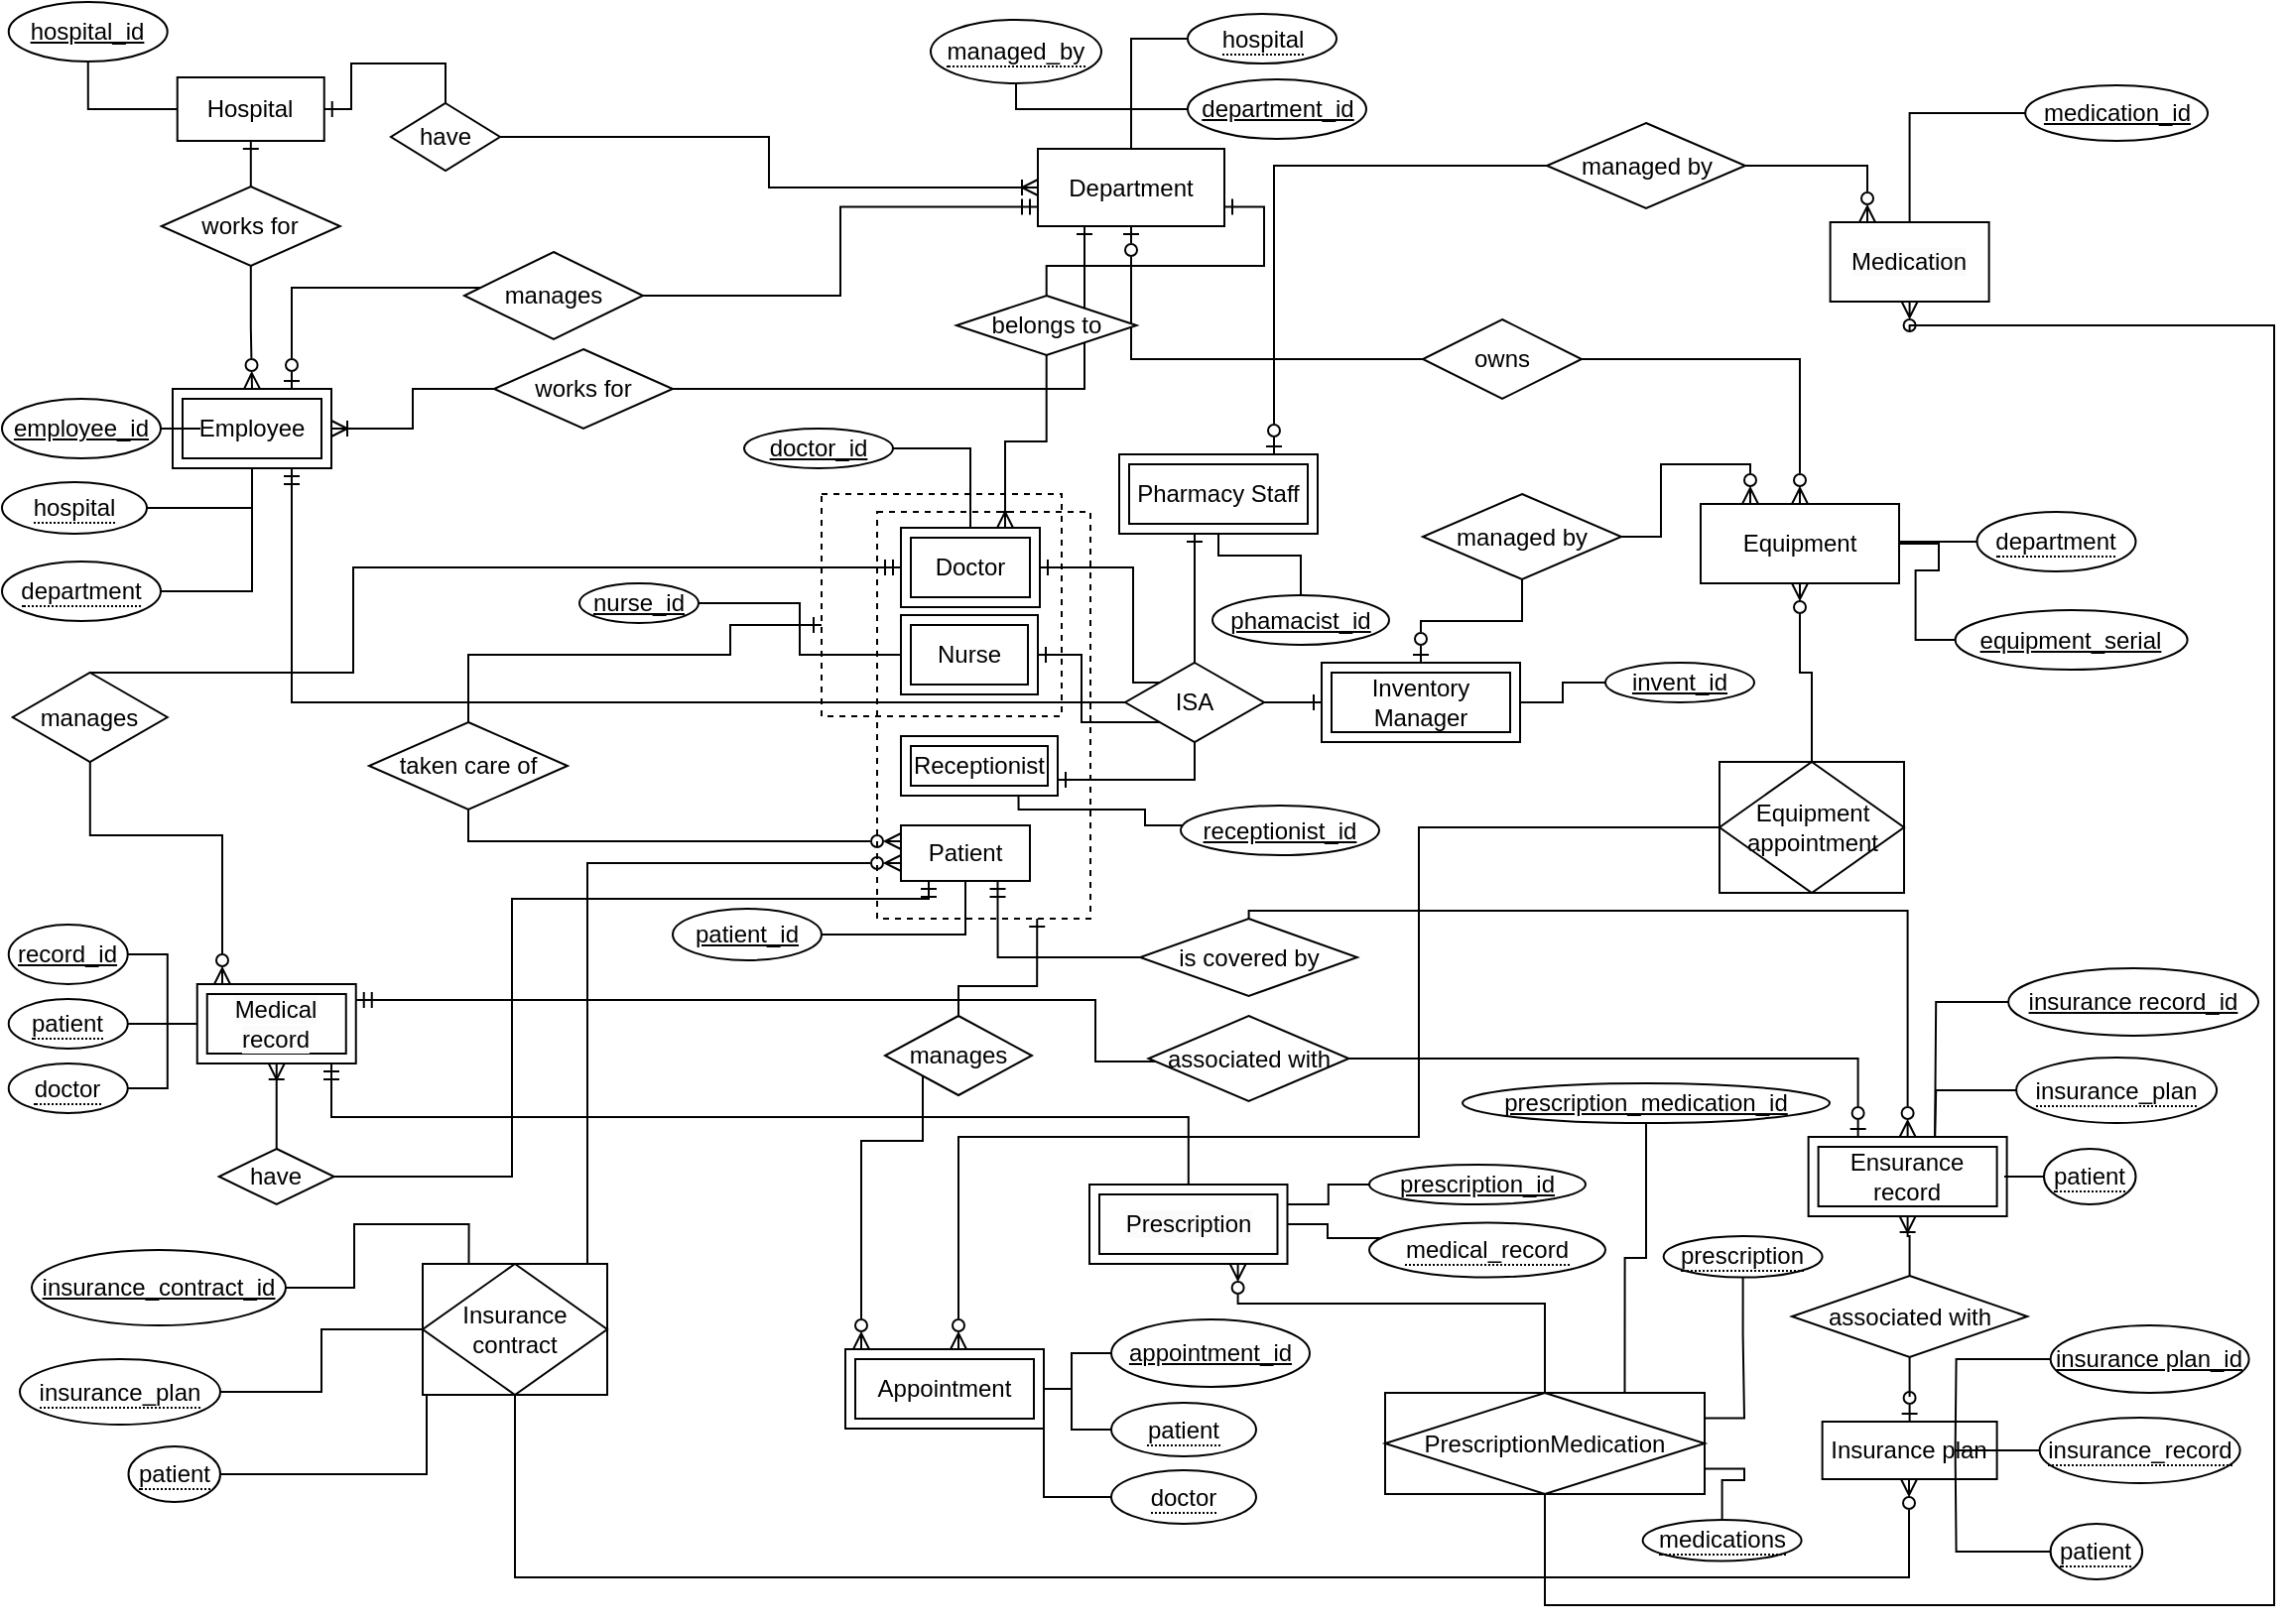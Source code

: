 <mxfile version="23.1.5" type="device">
  <diagram id="R2lEEEUBdFMjLlhIrx00" name="Page-1">
    <mxGraphModel dx="899" dy="553" grid="0" gridSize="10" guides="1" tooltips="1" connect="1" arrows="1" fold="1" page="1" pageScale="1" pageWidth="1169" pageHeight="827" background="none" math="0" shadow="0" extFonts="Permanent Marker^https://fonts.googleapis.com/css?family=Permanent+Marker">
      <root>
        <mxCell id="0" />
        <mxCell id="1" parent="0" />
        <mxCell id="lSpSyVp7IOG4KXyVo8nn-171" value="" style="rounded=0;whiteSpace=wrap;html=1;dashed=1;fillColor=none;" vertex="1" parent="1">
          <mxGeometry x="420" y="257" width="121" height="112" as="geometry" />
        </mxCell>
        <mxCell id="lSpSyVp7IOG4KXyVo8nn-173" value="" style="rounded=0;whiteSpace=wrap;html=1;dashed=1;fillColor=none;" vertex="1" parent="1">
          <mxGeometry x="448" y="266" width="107.5" height="205" as="geometry" />
        </mxCell>
        <mxCell id="lSpSyVp7IOG4KXyVo8nn-24" style="edgeStyle=orthogonalEdgeStyle;rounded=0;orthogonalLoop=1;jettySize=auto;html=1;endArrow=ERmandOne;endFill=0;entryX=0.75;entryY=1;entryDx=0;entryDy=0;" edge="1" parent="1" source="lSpSyVp7IOG4KXyVo8nn-23" target="lSpSyVp7IOG4KXyVo8nn-2">
          <mxGeometry relative="1" as="geometry">
            <mxPoint x="411" y="369" as="targetPoint" />
            <Array as="points">
              <mxPoint x="153" y="362" />
            </Array>
          </mxGeometry>
        </mxCell>
        <mxCell id="UGjcla9XULGG_h0mVKSb-2" value="Patient" style="whiteSpace=wrap;html=1;align=center;" parent="1" vertex="1">
          <mxGeometry x="460" y="424" width="65" height="28" as="geometry" />
        </mxCell>
        <mxCell id="UGjcla9XULGG_h0mVKSb-7" value="Equipment" style="whiteSpace=wrap;html=1;align=center;strokeColor=default;verticalAlign=middle;fontFamily=Helvetica;fontSize=12;fontColor=default;fillColor=default;" parent="1" vertex="1">
          <mxGeometry x="863" y="262" width="100" height="40" as="geometry" />
        </mxCell>
        <mxCell id="lSpSyVp7IOG4KXyVo8nn-3" style="edgeStyle=orthogonalEdgeStyle;rounded=0;orthogonalLoop=1;jettySize=auto;html=1;endArrow=ERzeroToMany;endFill=0;" edge="1" parent="1" source="lSpSyVp7IOG4KXyVo8nn-9" target="lSpSyVp7IOG4KXyVo8nn-2">
          <mxGeometry relative="1" as="geometry" />
        </mxCell>
        <mxCell id="lSpSyVp7IOG4KXyVo8nn-6" style="edgeStyle=orthogonalEdgeStyle;rounded=0;orthogonalLoop=1;jettySize=auto;html=1;endArrow=none;endFill=0;" edge="1" parent="1" source="LoDGqe1Ny6t0Wlb63loa-1" target="lSpSyVp7IOG4KXyVo8nn-5">
          <mxGeometry relative="1" as="geometry" />
        </mxCell>
        <mxCell id="LoDGqe1Ny6t0Wlb63loa-1" value="Hospital" style="whiteSpace=wrap;html=1;align=center;" parent="1" vertex="1">
          <mxGeometry x="95.37" y="47" width="74" height="32" as="geometry" />
        </mxCell>
        <mxCell id="lSpSyVp7IOG4KXyVo8nn-2" value="Employee" style="shape=ext;margin=3;double=1;whiteSpace=wrap;html=1;align=center;" vertex="1" parent="1">
          <mxGeometry x="93" y="204" width="80" height="40" as="geometry" />
        </mxCell>
        <mxCell id="lSpSyVp7IOG4KXyVo8nn-5" value="hospital_id" style="ellipse;whiteSpace=wrap;html=1;align=center;fontStyle=4;" vertex="1" parent="1">
          <mxGeometry x="10.37" y="9" width="80" height="30" as="geometry" />
        </mxCell>
        <mxCell id="lSpSyVp7IOG4KXyVo8nn-11" style="edgeStyle=orthogonalEdgeStyle;rounded=0;orthogonalLoop=1;jettySize=auto;html=1;endArrow=ERone;endFill=0;" edge="1" parent="1" source="lSpSyVp7IOG4KXyVo8nn-9" target="LoDGqe1Ny6t0Wlb63loa-1">
          <mxGeometry relative="1" as="geometry" />
        </mxCell>
        <mxCell id="lSpSyVp7IOG4KXyVo8nn-9" value="works for" style="shape=rhombus;perimeter=rhombusPerimeter;whiteSpace=wrap;html=1;align=center;" vertex="1" parent="1">
          <mxGeometry x="87.37" y="102" width="90" height="40" as="geometry" />
        </mxCell>
        <mxCell id="lSpSyVp7IOG4KXyVo8nn-15" value="&lt;span style=&quot;color: rgb(0, 0, 0); font-family: Helvetica; font-size: 12px; font-style: normal; font-variant-ligatures: normal; font-variant-caps: normal; font-weight: 400; letter-spacing: normal; orphans: 2; text-align: center; text-indent: 0px; text-transform: none; widows: 2; word-spacing: 0px; -webkit-text-stroke-width: 0px; background-color: rgb(251, 251, 251); text-decoration-thickness: initial; text-decoration-style: initial; text-decoration-color: initial; float: none; display: inline !important;&quot;&gt;Medical record&lt;/span&gt;" style="shape=ext;margin=3;double=1;whiteSpace=wrap;html=1;align=center;" vertex="1" parent="1">
          <mxGeometry x="105.37" y="504" width="80" height="40" as="geometry" />
        </mxCell>
        <mxCell id="lSpSyVp7IOG4KXyVo8nn-19" style="edgeStyle=orthogonalEdgeStyle;rounded=0;orthogonalLoop=1;jettySize=auto;html=1;endArrow=none;endFill=0;" edge="1" parent="1" source="lSpSyVp7IOG4KXyVo8nn-17" target="lSpSyVp7IOG4KXyVo8nn-2">
          <mxGeometry relative="1" as="geometry" />
        </mxCell>
        <mxCell id="lSpSyVp7IOG4KXyVo8nn-17" value="employee_id" style="ellipse;whiteSpace=wrap;html=1;align=center;fontStyle=4;" vertex="1" parent="1">
          <mxGeometry x="7" y="209" width="80" height="30" as="geometry" />
        </mxCell>
        <mxCell id="lSpSyVp7IOG4KXyVo8nn-21" style="edgeStyle=orthogonalEdgeStyle;rounded=0;orthogonalLoop=1;jettySize=auto;html=1;endArrow=none;endFill=0;" edge="1" parent="1" source="lSpSyVp7IOG4KXyVo8nn-20" target="lSpSyVp7IOG4KXyVo8nn-2">
          <mxGeometry relative="1" as="geometry">
            <mxPoint x="107" y="221" as="targetPoint" />
          </mxGeometry>
        </mxCell>
        <mxCell id="lSpSyVp7IOG4KXyVo8nn-20" value="&lt;span style=&quot;border-bottom: 1px dotted&quot;&gt;hospital&lt;/span&gt;" style="ellipse;whiteSpace=wrap;html=1;align=center;" vertex="1" parent="1">
          <mxGeometry x="7" y="251" width="73" height="26" as="geometry" />
        </mxCell>
        <mxCell id="lSpSyVp7IOG4KXyVo8nn-26" style="edgeStyle=orthogonalEdgeStyle;rounded=0;orthogonalLoop=1;jettySize=auto;html=1;endArrow=ERone;endFill=0;exitX=0;exitY=0;exitDx=0;exitDy=0;" edge="1" parent="1" source="lSpSyVp7IOG4KXyVo8nn-23" target="lSpSyVp7IOG4KXyVo8nn-25">
          <mxGeometry relative="1" as="geometry">
            <Array as="points">
              <mxPoint x="577" y="352" />
              <mxPoint x="577" y="294" />
            </Array>
          </mxGeometry>
        </mxCell>
        <mxCell id="lSpSyVp7IOG4KXyVo8nn-23" value="ISA" style="shape=rhombus;perimeter=rhombusPerimeter;whiteSpace=wrap;html=1;align=center;" vertex="1" parent="1">
          <mxGeometry x="573" y="342" width="70" height="40" as="geometry" />
        </mxCell>
        <mxCell id="lSpSyVp7IOG4KXyVo8nn-161" style="edgeStyle=orthogonalEdgeStyle;rounded=0;orthogonalLoop=1;jettySize=auto;html=1;entryDx=0;entryDy=0;strokeColor=default;align=center;verticalAlign=middle;fontFamily=Helvetica;fontSize=11;fontColor=default;labelBackgroundColor=default;endArrow=ERzeroToMany;endFill=0;" edge="1" parent="1" source="lSpSyVp7IOG4KXyVo8nn-162" target="lSpSyVp7IOG4KXyVo8nn-15">
          <mxGeometry relative="1" as="geometry">
            <Array as="points">
              <mxPoint x="51" y="429" />
              <mxPoint x="118" y="429" />
            </Array>
          </mxGeometry>
        </mxCell>
        <mxCell id="lSpSyVp7IOG4KXyVo8nn-25" value="Doctor" style="shape=ext;margin=3;double=1;whiteSpace=wrap;html=1;align=center;" vertex="1" parent="1">
          <mxGeometry x="460" y="274" width="70" height="40" as="geometry" />
        </mxCell>
        <mxCell id="lSpSyVp7IOG4KXyVo8nn-27" style="edgeStyle=orthogonalEdgeStyle;rounded=0;orthogonalLoop=1;jettySize=auto;html=1;endArrow=ERone;endFill=0;" edge="1" parent="1" target="lSpSyVp7IOG4KXyVo8nn-28" source="lSpSyVp7IOG4KXyVo8nn-23">
          <mxGeometry relative="1" as="geometry">
            <mxPoint x="612" y="347" as="sourcePoint" />
            <Array as="points">
              <mxPoint x="608" y="401" />
            </Array>
          </mxGeometry>
        </mxCell>
        <mxCell id="lSpSyVp7IOG4KXyVo8nn-28" value="Receptionist" style="shape=ext;margin=3;double=1;whiteSpace=wrap;html=1;align=center;" vertex="1" parent="1">
          <mxGeometry x="460" y="379" width="79" height="30" as="geometry" />
        </mxCell>
        <mxCell id="lSpSyVp7IOG4KXyVo8nn-29" style="edgeStyle=orthogonalEdgeStyle;rounded=0;orthogonalLoop=1;jettySize=auto;html=1;endArrow=ERone;endFill=0;exitX=0;exitY=1;exitDx=0;exitDy=0;" edge="1" parent="1" target="lSpSyVp7IOG4KXyVo8nn-30" source="lSpSyVp7IOG4KXyVo8nn-23">
          <mxGeometry relative="1" as="geometry">
            <mxPoint x="622" y="357" as="sourcePoint" />
          </mxGeometry>
        </mxCell>
        <mxCell id="lSpSyVp7IOG4KXyVo8nn-30" value="Nurse" style="shape=ext;margin=3;double=1;whiteSpace=wrap;html=1;align=center;" vertex="1" parent="1">
          <mxGeometry x="460" y="318" width="69" height="40" as="geometry" />
        </mxCell>
        <mxCell id="lSpSyVp7IOG4KXyVo8nn-31" style="edgeStyle=orthogonalEdgeStyle;rounded=0;orthogonalLoop=1;jettySize=auto;html=1;endArrow=ERone;endFill=0;exitX=0.5;exitY=0;exitDx=0;exitDy=0;" edge="1" parent="1" target="lSpSyVp7IOG4KXyVo8nn-32" source="lSpSyVp7IOG4KXyVo8nn-23">
          <mxGeometry relative="1" as="geometry">
            <mxPoint x="632" y="367" as="sourcePoint" />
            <Array as="points">
              <mxPoint x="608" y="307" />
              <mxPoint x="608" y="307" />
            </Array>
          </mxGeometry>
        </mxCell>
        <mxCell id="lSpSyVp7IOG4KXyVo8nn-32" value="Pharmacy Staff" style="shape=ext;margin=3;double=1;whiteSpace=wrap;html=1;align=center;" vertex="1" parent="1">
          <mxGeometry x="570" y="237" width="100" height="40" as="geometry" />
        </mxCell>
        <mxCell id="lSpSyVp7IOG4KXyVo8nn-33" style="edgeStyle=orthogonalEdgeStyle;rounded=0;orthogonalLoop=1;jettySize=auto;html=1;endArrow=ERone;endFill=0;" edge="1" parent="1" target="lSpSyVp7IOG4KXyVo8nn-34" source="lSpSyVp7IOG4KXyVo8nn-23">
          <mxGeometry relative="1" as="geometry">
            <mxPoint x="752" y="267" as="sourcePoint" />
            <mxPoint x="687" y="362" as="targetPoint" />
          </mxGeometry>
        </mxCell>
        <mxCell id="lSpSyVp7IOG4KXyVo8nn-34" value="Inventory Manager" style="shape=ext;margin=3;double=1;whiteSpace=wrap;html=1;align=center;" vertex="1" parent="1">
          <mxGeometry x="672" y="342" width="100" height="40" as="geometry" />
        </mxCell>
        <mxCell id="lSpSyVp7IOG4KXyVo8nn-38" style="edgeStyle=orthogonalEdgeStyle;rounded=0;orthogonalLoop=1;jettySize=auto;html=1;endArrow=ERzeroToMany;endFill=0;" edge="1" parent="1" source="lSpSyVp7IOG4KXyVo8nn-35" target="lSpSyVp7IOG4KXyVo8nn-40">
          <mxGeometry relative="1" as="geometry">
            <mxPoint x="702" y="739" as="targetPoint" />
            <Array as="points">
              <mxPoint x="471" y="583" />
              <mxPoint x="440" y="583" />
            </Array>
          </mxGeometry>
        </mxCell>
        <mxCell id="lSpSyVp7IOG4KXyVo8nn-90" style="edgeStyle=orthogonalEdgeStyle;rounded=0;orthogonalLoop=1;jettySize=auto;html=1;endArrow=ERone;endFill=0;entryX=0.75;entryY=1;entryDx=0;entryDy=0;" edge="1" parent="1" source="lSpSyVp7IOG4KXyVo8nn-35" target="lSpSyVp7IOG4KXyVo8nn-173">
          <mxGeometry relative="1" as="geometry">
            <mxPoint x="489" y="475" as="targetPoint" />
            <Array as="points">
              <mxPoint x="489" y="505" />
              <mxPoint x="529" y="505" />
            </Array>
          </mxGeometry>
        </mxCell>
        <mxCell id="lSpSyVp7IOG4KXyVo8nn-35" value="manages" style="shape=rhombus;perimeter=rhombusPerimeter;whiteSpace=wrap;html=1;align=center;" vertex="1" parent="1">
          <mxGeometry x="452" y="520" width="74" height="40" as="geometry" />
        </mxCell>
        <mxCell id="lSpSyVp7IOG4KXyVo8nn-40" value="Appointment" style="shape=ext;margin=3;double=1;whiteSpace=wrap;html=1;align=center;" vertex="1" parent="1">
          <mxGeometry x="432" y="688" width="100" height="40" as="geometry" />
        </mxCell>
        <mxCell id="lSpSyVp7IOG4KXyVo8nn-42" style="edgeStyle=orthogonalEdgeStyle;rounded=0;orthogonalLoop=1;jettySize=auto;html=1;endArrow=none;endFill=0;" edge="1" parent="1" source="lSpSyVp7IOG4KXyVo8nn-41" target="UGjcla9XULGG_h0mVKSb-2">
          <mxGeometry relative="1" as="geometry" />
        </mxCell>
        <mxCell id="lSpSyVp7IOG4KXyVo8nn-41" value="patient_id" style="ellipse;whiteSpace=wrap;html=1;align=center;fontStyle=4;" vertex="1" parent="1">
          <mxGeometry x="345" y="466" width="75" height="26" as="geometry" />
        </mxCell>
        <mxCell id="lSpSyVp7IOG4KXyVo8nn-44" style="edgeStyle=orthogonalEdgeStyle;rounded=0;orthogonalLoop=1;jettySize=auto;html=1;endArrow=none;endFill=0;" edge="1" parent="1" source="lSpSyVp7IOG4KXyVo8nn-43" target="lSpSyVp7IOG4KXyVo8nn-40">
          <mxGeometry relative="1" as="geometry" />
        </mxCell>
        <mxCell id="lSpSyVp7IOG4KXyVo8nn-43" value="appointment_id" style="ellipse;whiteSpace=wrap;html=1;align=center;fontStyle=4;" vertex="1" parent="1">
          <mxGeometry x="566" y="673" width="100" height="34" as="geometry" />
        </mxCell>
        <mxCell id="lSpSyVp7IOG4KXyVo8nn-46" style="edgeStyle=orthogonalEdgeStyle;rounded=0;orthogonalLoop=1;jettySize=auto;html=1;endArrow=none;endFill=0;" edge="1" parent="1" source="lSpSyVp7IOG4KXyVo8nn-45" target="lSpSyVp7IOG4KXyVo8nn-40">
          <mxGeometry relative="1" as="geometry" />
        </mxCell>
        <mxCell id="lSpSyVp7IOG4KXyVo8nn-45" value="&lt;span style=&quot;border-bottom: 1px dotted&quot;&gt;patient&lt;/span&gt;" style="ellipse;whiteSpace=wrap;html=1;align=center;" vertex="1" parent="1">
          <mxGeometry x="566" y="715" width="73" height="27" as="geometry" />
        </mxCell>
        <mxCell id="lSpSyVp7IOG4KXyVo8nn-48" style="edgeStyle=orthogonalEdgeStyle;rounded=0;orthogonalLoop=1;jettySize=auto;html=1;endArrow=ERone;endFill=0;exitX=0.5;exitY=0;exitDx=0;exitDy=0;" edge="1" parent="1" source="lSpSyVp7IOG4KXyVo8nn-47" target="LoDGqe1Ny6t0Wlb63loa-1">
          <mxGeometry relative="1" as="geometry" />
        </mxCell>
        <mxCell id="lSpSyVp7IOG4KXyVo8nn-49" style="edgeStyle=orthogonalEdgeStyle;rounded=0;orthogonalLoop=1;jettySize=auto;html=1;endArrow=ERoneToMany;endFill=0;" edge="1" parent="1" source="lSpSyVp7IOG4KXyVo8nn-47" target="lSpSyVp7IOG4KXyVo8nn-50">
          <mxGeometry relative="1" as="geometry">
            <mxPoint x="491" y="127.0" as="targetPoint" />
          </mxGeometry>
        </mxCell>
        <mxCell id="lSpSyVp7IOG4KXyVo8nn-47" value="have" style="shape=rhombus;perimeter=rhombusPerimeter;whiteSpace=wrap;html=1;align=center;" vertex="1" parent="1">
          <mxGeometry x="203" y="60" width="55" height="34" as="geometry" />
        </mxCell>
        <mxCell id="lSpSyVp7IOG4KXyVo8nn-50" value="Department" style="whiteSpace=wrap;html=1;align=center;" vertex="1" parent="1">
          <mxGeometry x="529" y="83" width="94" height="39" as="geometry" />
        </mxCell>
        <mxCell id="lSpSyVp7IOG4KXyVo8nn-55" style="edgeStyle=orthogonalEdgeStyle;rounded=0;orthogonalLoop=1;jettySize=auto;html=1;endArrow=none;endFill=0;entryX=0;entryY=0.5;entryDx=0;entryDy=0;" edge="1" parent="1" target="lSpSyVp7IOG4KXyVo8nn-56" source="lSpSyVp7IOG4KXyVo8nn-50">
          <mxGeometry relative="1" as="geometry">
            <mxPoint x="759" y="223" as="sourcePoint" />
          </mxGeometry>
        </mxCell>
        <mxCell id="lSpSyVp7IOG4KXyVo8nn-56" value="department_id" style="ellipse;whiteSpace=wrap;html=1;align=center;fontStyle=4;" vertex="1" parent="1">
          <mxGeometry x="604.5" y="48" width="90" height="30" as="geometry" />
        </mxCell>
        <mxCell id="lSpSyVp7IOG4KXyVo8nn-59" style="edgeStyle=orthogonalEdgeStyle;rounded=0;orthogonalLoop=1;jettySize=auto;html=1;endArrow=none;endFill=0;exitX=0;exitY=0.5;exitDx=0;exitDy=0;" edge="1" parent="1" source="lSpSyVp7IOG4KXyVo8nn-60" target="lSpSyVp7IOG4KXyVo8nn-50">
          <mxGeometry relative="1" as="geometry">
            <mxPoint x="869" y="268" as="targetPoint" />
          </mxGeometry>
        </mxCell>
        <mxCell id="lSpSyVp7IOG4KXyVo8nn-60" value="&lt;span style=&quot;border-bottom: 1px dotted&quot;&gt;hospital&lt;/span&gt;" style="ellipse;whiteSpace=wrap;html=1;align=center;" vertex="1" parent="1">
          <mxGeometry x="604.5" y="15" width="75" height="25" as="geometry" />
        </mxCell>
        <mxCell id="lSpSyVp7IOG4KXyVo8nn-63" style="edgeStyle=orthogonalEdgeStyle;rounded=0;orthogonalLoop=1;jettySize=auto;html=1;endArrow=ERoneToMany;endFill=0;entryX=1;entryY=0.5;entryDx=0;entryDy=0;" edge="1" parent="1" source="lSpSyVp7IOG4KXyVo8nn-73" target="lSpSyVp7IOG4KXyVo8nn-2">
          <mxGeometry relative="1" as="geometry">
            <mxPoint x="411" y="319" as="targetPoint" />
            <mxPoint x="401" y="219" as="sourcePoint" />
          </mxGeometry>
        </mxCell>
        <mxCell id="lSpSyVp7IOG4KXyVo8nn-64" style="edgeStyle=orthogonalEdgeStyle;rounded=0;orthogonalLoop=1;jettySize=auto;html=1;endArrow=ERone;endFill=0;entryX=0.25;entryY=1;entryDx=0;entryDy=0;" edge="1" parent="1" source="lSpSyVp7IOG4KXyVo8nn-73" target="lSpSyVp7IOG4KXyVo8nn-50">
          <mxGeometry relative="1" as="geometry">
            <mxPoint x="411" y="159" as="targetPoint" />
            <mxPoint x="521" y="226.505" as="sourcePoint" />
          </mxGeometry>
        </mxCell>
        <mxCell id="lSpSyVp7IOG4KXyVo8nn-67" style="edgeStyle=orthogonalEdgeStyle;rounded=0;orthogonalLoop=1;jettySize=auto;html=1;endArrow=none;endFill=0;" edge="1" parent="1" source="lSpSyVp7IOG4KXyVo8nn-66" target="lSpSyVp7IOG4KXyVo8nn-2">
          <mxGeometry relative="1" as="geometry" />
        </mxCell>
        <mxCell id="lSpSyVp7IOG4KXyVo8nn-66" value="&lt;span style=&quot;border-bottom: 1px dotted&quot;&gt;department&lt;/span&gt;" style="ellipse;whiteSpace=wrap;html=1;align=center;" vertex="1" parent="1">
          <mxGeometry x="7" y="291" width="80" height="30" as="geometry" />
        </mxCell>
        <mxCell id="lSpSyVp7IOG4KXyVo8nn-73" value="works for" style="shape=rhombus;perimeter=rhombusPerimeter;whiteSpace=wrap;html=1;align=center;" vertex="1" parent="1">
          <mxGeometry x="255" y="184" width="90" height="40" as="geometry" />
        </mxCell>
        <mxCell id="lSpSyVp7IOG4KXyVo8nn-75" style="edgeStyle=orthogonalEdgeStyle;rounded=0;orthogonalLoop=1;jettySize=auto;html=1;endArrow=ERmandOne;endFill=0;entryDx=0;entryDy=0;" edge="1" parent="1" source="lSpSyVp7IOG4KXyVo8nn-77" target="UGjcla9XULGG_h0mVKSb-2">
          <mxGeometry relative="1" as="geometry">
            <mxPoint x="250" y="580" as="targetPoint" />
            <Array as="points">
              <mxPoint x="264" y="601" />
              <mxPoint x="264" y="461" />
              <mxPoint x="474" y="461" />
            </Array>
          </mxGeometry>
        </mxCell>
        <mxCell id="lSpSyVp7IOG4KXyVo8nn-76" style="edgeStyle=orthogonalEdgeStyle;rounded=0;orthogonalLoop=1;jettySize=auto;html=1;endArrow=ERoneToMany;endFill=0;" edge="1" parent="1" source="lSpSyVp7IOG4KXyVo8nn-77" target="lSpSyVp7IOG4KXyVo8nn-15">
          <mxGeometry relative="1" as="geometry">
            <mxPoint x="230.37" y="634" as="targetPoint" />
          </mxGeometry>
        </mxCell>
        <mxCell id="lSpSyVp7IOG4KXyVo8nn-77" value="have" style="shape=rhombus;perimeter=rhombusPerimeter;whiteSpace=wrap;html=1;align=center;" vertex="1" parent="1">
          <mxGeometry x="116.37" y="587" width="58" height="28" as="geometry" />
        </mxCell>
        <mxCell id="lSpSyVp7IOG4KXyVo8nn-78" style="edgeStyle=orthogonalEdgeStyle;rounded=0;orthogonalLoop=1;jettySize=auto;html=1;endArrow=none;endFill=0;" edge="1" parent="1" source="lSpSyVp7IOG4KXyVo8nn-79" target="lSpSyVp7IOG4KXyVo8nn-15">
          <mxGeometry relative="1" as="geometry">
            <mxPoint x="350.37" y="599" as="targetPoint" />
          </mxGeometry>
        </mxCell>
        <mxCell id="lSpSyVp7IOG4KXyVo8nn-79" value="record_id" style="ellipse;whiteSpace=wrap;html=1;align=center;fontStyle=4;" vertex="1" parent="1">
          <mxGeometry x="10.37" y="474" width="60" height="30" as="geometry" />
        </mxCell>
        <mxCell id="lSpSyVp7IOG4KXyVo8nn-80" style="edgeStyle=orthogonalEdgeStyle;rounded=0;orthogonalLoop=1;jettySize=auto;html=1;endArrow=none;endFill=0;" edge="1" parent="1" source="lSpSyVp7IOG4KXyVo8nn-81" target="lSpSyVp7IOG4KXyVo8nn-15">
          <mxGeometry relative="1" as="geometry">
            <mxPoint x="350.37" y="599" as="targetPoint" />
          </mxGeometry>
        </mxCell>
        <mxCell id="lSpSyVp7IOG4KXyVo8nn-81" value="&lt;span style=&quot;border-bottom: 1px dotted&quot;&gt;patient&lt;/span&gt;" style="ellipse;whiteSpace=wrap;html=1;align=center;" vertex="1" parent="1">
          <mxGeometry x="10.37" y="511.5" width="60" height="25" as="geometry" />
        </mxCell>
        <mxCell id="lSpSyVp7IOG4KXyVo8nn-82" style="edgeStyle=orthogonalEdgeStyle;rounded=0;orthogonalLoop=1;jettySize=auto;html=1;endArrow=none;endFill=0;" edge="1" parent="1" source="lSpSyVp7IOG4KXyVo8nn-83" target="lSpSyVp7IOG4KXyVo8nn-15">
          <mxGeometry relative="1" as="geometry">
            <mxPoint x="105.37" y="576.5" as="targetPoint" />
          </mxGeometry>
        </mxCell>
        <mxCell id="lSpSyVp7IOG4KXyVo8nn-83" value="&lt;span style=&quot;border-bottom: 1px dotted&quot;&gt;doctor&lt;/span&gt;" style="ellipse;whiteSpace=wrap;html=1;align=center;" vertex="1" parent="1">
          <mxGeometry x="10.37" y="544" width="60" height="25" as="geometry" />
        </mxCell>
        <mxCell id="lSpSyVp7IOG4KXyVo8nn-91" style="edgeStyle=orthogonalEdgeStyle;rounded=0;orthogonalLoop=1;jettySize=auto;html=1;endArrow=ERzeroToOne;endFill=0;entryX=0.25;entryY=0;entryDx=0;entryDy=0;" edge="1" parent="1" source="lSpSyVp7IOG4KXyVo8nn-92" target="lSpSyVp7IOG4KXyVo8nn-94">
          <mxGeometry relative="1" as="geometry">
            <mxPoint x="738" y="500" as="targetPoint" />
          </mxGeometry>
        </mxCell>
        <mxCell id="lSpSyVp7IOG4KXyVo8nn-93" style="edgeStyle=orthogonalEdgeStyle;rounded=0;orthogonalLoop=1;jettySize=auto;html=1;endArrow=ERmandOne;endFill=0;" edge="1" parent="1" source="lSpSyVp7IOG4KXyVo8nn-92" target="lSpSyVp7IOG4KXyVo8nn-15">
          <mxGeometry relative="1" as="geometry">
            <Array as="points">
              <mxPoint x="558" y="543" />
              <mxPoint x="558" y="512" />
            </Array>
          </mxGeometry>
        </mxCell>
        <mxCell id="lSpSyVp7IOG4KXyVo8nn-92" value="associated with" style="shape=rhombus;perimeter=rhombusPerimeter;whiteSpace=wrap;html=1;align=center;" vertex="1" parent="1">
          <mxGeometry x="584.78" y="520" width="100.94" height="43" as="geometry" />
        </mxCell>
        <mxCell id="lSpSyVp7IOG4KXyVo8nn-94" value="Ensurance record" style="shape=ext;margin=3;double=1;whiteSpace=wrap;html=1;align=center;" vertex="1" parent="1">
          <mxGeometry x="917.31" y="581" width="100" height="40" as="geometry" />
        </mxCell>
        <mxCell id="lSpSyVp7IOG4KXyVo8nn-99" style="edgeStyle=orthogonalEdgeStyle;rounded=0;orthogonalLoop=1;jettySize=auto;html=1;endArrow=ERzeroToOne;endFill=0;entryDx=0;entryDy=0;exitDx=0;exitDy=0;entryX=0.75;entryY=0;" edge="1" parent="1" source="lSpSyVp7IOG4KXyVo8nn-101" target="lSpSyVp7IOG4KXyVo8nn-2">
          <mxGeometry relative="1" as="geometry">
            <mxPoint x="420" y="247" as="targetPoint" />
            <mxPoint x="396" y="195" as="sourcePoint" />
            <Array as="points">
              <mxPoint x="231" y="153" />
              <mxPoint x="153" y="153" />
            </Array>
          </mxGeometry>
        </mxCell>
        <mxCell id="lSpSyVp7IOG4KXyVo8nn-100" style="edgeStyle=orthogonalEdgeStyle;rounded=0;orthogonalLoop=1;jettySize=auto;html=1;entryX=0;entryY=0.75;entryDx=0;entryDy=0;endArrow=ERmandOne;endFill=0;" edge="1" parent="1" source="lSpSyVp7IOG4KXyVo8nn-101" target="lSpSyVp7IOG4KXyVo8nn-50">
          <mxGeometry relative="1" as="geometry">
            <mxPoint x="300" y="72" as="targetPoint" />
          </mxGeometry>
        </mxCell>
        <mxCell id="lSpSyVp7IOG4KXyVo8nn-101" value="manages" style="shape=rhombus;perimeter=rhombusPerimeter;whiteSpace=wrap;html=1;align=center;" vertex="1" parent="1">
          <mxGeometry x="240" y="135" width="90" height="44" as="geometry" />
        </mxCell>
        <mxCell id="lSpSyVp7IOG4KXyVo8nn-102" style="edgeStyle=orthogonalEdgeStyle;rounded=0;orthogonalLoop=1;jettySize=auto;html=1;endArrow=none;endFill=0;entryX=1;entryY=0.5;entryDx=0;entryDy=0;" edge="1" parent="1" source="lSpSyVp7IOG4KXyVo8nn-103" target="UGjcla9XULGG_h0mVKSb-7">
          <mxGeometry relative="1" as="geometry">
            <mxPoint x="913.5" y="410.5" as="targetPoint" />
          </mxGeometry>
        </mxCell>
        <mxCell id="lSpSyVp7IOG4KXyVo8nn-103" value="equipment_serial" style="ellipse;whiteSpace=wrap;html=1;align=center;fontStyle=4;" vertex="1" parent="1">
          <mxGeometry x="991.31" y="315.5" width="117" height="30" as="geometry" />
        </mxCell>
        <mxCell id="lSpSyVp7IOG4KXyVo8nn-106" style="edgeStyle=orthogonalEdgeStyle;rounded=0;orthogonalLoop=1;jettySize=auto;html=1;entryX=0.75;entryY=1;entryDx=0;entryDy=0;endArrow=ERmandOne;endFill=0;" edge="1" parent="1" source="lSpSyVp7IOG4KXyVo8nn-104" target="UGjcla9XULGG_h0mVKSb-2">
          <mxGeometry relative="1" as="geometry" />
        </mxCell>
        <mxCell id="lSpSyVp7IOG4KXyVo8nn-104" value="is covered by" style="shape=rhombus;perimeter=rhombusPerimeter;whiteSpace=wrap;html=1;align=center;" vertex="1" parent="1">
          <mxGeometry x="580.56" y="471" width="109.38" height="39" as="geometry" />
        </mxCell>
        <mxCell id="lSpSyVp7IOG4KXyVo8nn-105" style="edgeStyle=orthogonalEdgeStyle;rounded=0;orthogonalLoop=1;jettySize=auto;html=1;entryX=0.5;entryY=0;entryDx=0;entryDy=0;endArrow=ERzeroToMany;endFill=0;" edge="1" parent="1" source="lSpSyVp7IOG4KXyVo8nn-104" target="lSpSyVp7IOG4KXyVo8nn-94">
          <mxGeometry relative="1" as="geometry">
            <Array as="points">
              <mxPoint x="635" y="467" />
              <mxPoint x="968" y="467" />
            </Array>
          </mxGeometry>
        </mxCell>
        <mxCell id="lSpSyVp7IOG4KXyVo8nn-109" style="edgeStyle=orthogonalEdgeStyle;rounded=0;orthogonalLoop=1;jettySize=auto;html=1;endArrow=ERzeroToOne;endFill=0;" edge="1" parent="1" source="lSpSyVp7IOG4KXyVo8nn-108" target="lSpSyVp7IOG4KXyVo8nn-50">
          <mxGeometry relative="1" as="geometry" />
        </mxCell>
        <mxCell id="lSpSyVp7IOG4KXyVo8nn-110" style="edgeStyle=orthogonalEdgeStyle;rounded=0;orthogonalLoop=1;jettySize=auto;html=1;endArrow=ERzeroToMany;endFill=0;" edge="1" parent="1" source="lSpSyVp7IOG4KXyVo8nn-108" target="UGjcla9XULGG_h0mVKSb-7">
          <mxGeometry relative="1" as="geometry" />
        </mxCell>
        <mxCell id="lSpSyVp7IOG4KXyVo8nn-108" value="owns" style="shape=rhombus;perimeter=rhombusPerimeter;whiteSpace=wrap;html=1;align=center;" vertex="1" parent="1">
          <mxGeometry x="723" y="169" width="80" height="40" as="geometry" />
        </mxCell>
        <mxCell id="lSpSyVp7IOG4KXyVo8nn-111" style="edgeStyle=orthogonalEdgeStyle;rounded=0;orthogonalLoop=1;jettySize=auto;html=1;endArrow=none;endFill=0;entryDx=0;entryDy=0;" edge="1" parent="1" source="lSpSyVp7IOG4KXyVo8nn-112" target="UGjcla9XULGG_h0mVKSb-7">
          <mxGeometry relative="1" as="geometry">
            <mxPoint x="1028" y="385.5" as="targetPoint" />
            <Array as="points">
              <mxPoint x="952" y="281" />
            </Array>
          </mxGeometry>
        </mxCell>
        <mxCell id="lSpSyVp7IOG4KXyVo8nn-112" value="&lt;span style=&quot;border-bottom: 1px dotted&quot;&gt;department&lt;/span&gt;" style="ellipse;whiteSpace=wrap;html=1;align=center;" vertex="1" parent="1">
          <mxGeometry x="1002.25" y="266" width="80" height="30" as="geometry" />
        </mxCell>
        <mxCell id="lSpSyVp7IOG4KXyVo8nn-114" value="Insurance plan" style="whiteSpace=wrap;html=1;align=center;" vertex="1" parent="1">
          <mxGeometry x="924.31" y="724.5" width="88" height="29" as="geometry" />
        </mxCell>
        <mxCell id="lSpSyVp7IOG4KXyVo8nn-116" style="edgeStyle=orthogonalEdgeStyle;rounded=0;orthogonalLoop=1;jettySize=auto;html=1;endArrow=ERoneToMany;endFill=0;" edge="1" parent="1" source="lSpSyVp7IOG4KXyVo8nn-115" target="lSpSyVp7IOG4KXyVo8nn-94">
          <mxGeometry relative="1" as="geometry" />
        </mxCell>
        <mxCell id="lSpSyVp7IOG4KXyVo8nn-117" style="edgeStyle=orthogonalEdgeStyle;rounded=0;orthogonalLoop=1;jettySize=auto;html=1;endArrow=ERzeroToOne;endFill=0;" edge="1" parent="1" source="lSpSyVp7IOG4KXyVo8nn-115" target="lSpSyVp7IOG4KXyVo8nn-114">
          <mxGeometry relative="1" as="geometry" />
        </mxCell>
        <mxCell id="lSpSyVp7IOG4KXyVo8nn-115" value="associated with" style="shape=rhombus;perimeter=rhombusPerimeter;whiteSpace=wrap;html=1;align=center;" vertex="1" parent="1">
          <mxGeometry x="909" y="651" width="118.62" height="41" as="geometry" />
        </mxCell>
        <mxCell id="lSpSyVp7IOG4KXyVo8nn-118" style="edgeStyle=orthogonalEdgeStyle;rounded=0;orthogonalLoop=1;jettySize=auto;html=1;endArrow=none;endFill=0;entryX=1;entryY=0.5;entryDx=0;entryDy=0;" edge="1" parent="1" source="lSpSyVp7IOG4KXyVo8nn-119">
          <mxGeometry relative="1" as="geometry">
            <mxPoint x="991.31" y="739" as="targetPoint" />
          </mxGeometry>
        </mxCell>
        <mxCell id="lSpSyVp7IOG4KXyVo8nn-119" value="insurance plan_id" style="ellipse;whiteSpace=wrap;html=1;align=center;fontStyle=4;" vertex="1" parent="1">
          <mxGeometry x="1039.31" y="676" width="100" height="34" as="geometry" />
        </mxCell>
        <mxCell id="lSpSyVp7IOG4KXyVo8nn-120" style="edgeStyle=orthogonalEdgeStyle;rounded=0;orthogonalLoop=1;jettySize=auto;html=1;endArrow=none;endFill=0;entryX=0.75;entryY=0;entryDx=0;entryDy=0;" edge="1" parent="1" source="lSpSyVp7IOG4KXyVo8nn-128">
          <mxGeometry relative="1" as="geometry">
            <mxPoint x="981.06" y="581" as="targetPoint" />
            <mxPoint x="1026.06" y="558.5" as="sourcePoint" />
          </mxGeometry>
        </mxCell>
        <mxCell id="lSpSyVp7IOG4KXyVo8nn-122" style="edgeStyle=orthogonalEdgeStyle;rounded=0;orthogonalLoop=1;jettySize=auto;html=1;endArrow=none;endFill=0;entryX=0.75;entryY=0;entryDx=0;entryDy=0;" edge="1" parent="1" source="lSpSyVp7IOG4KXyVo8nn-123">
          <mxGeometry relative="1" as="geometry">
            <mxPoint x="981.06" y="581" as="targetPoint" />
          </mxGeometry>
        </mxCell>
        <mxCell id="lSpSyVp7IOG4KXyVo8nn-123" value="insurance record_id" style="ellipse;whiteSpace=wrap;html=1;align=center;fontStyle=4;" vertex="1" parent="1">
          <mxGeometry x="1018.06" y="496" width="126" height="34" as="geometry" />
        </mxCell>
        <mxCell id="lSpSyVp7IOG4KXyVo8nn-128" value="&lt;span style=&quot;border-bottom: 1px dotted&quot;&gt;insurance_plan&lt;/span&gt;" style="ellipse;whiteSpace=wrap;html=1;align=center;" vertex="1" parent="1">
          <mxGeometry x="1022.06" y="541" width="101" height="33" as="geometry" />
        </mxCell>
        <mxCell id="lSpSyVp7IOG4KXyVo8nn-130" style="edgeStyle=orthogonalEdgeStyle;rounded=0;orthogonalLoop=1;jettySize=auto;html=1;endArrow=none;endFill=0;" edge="1" parent="1" source="lSpSyVp7IOG4KXyVo8nn-131">
          <mxGeometry relative="1" as="geometry">
            <mxPoint x="991.31" y="739" as="targetPoint" />
            <mxPoint x="1038.31" y="740.5" as="sourcePoint" />
          </mxGeometry>
        </mxCell>
        <mxCell id="lSpSyVp7IOG4KXyVo8nn-131" value="&lt;span style=&quot;border-bottom: 1px dotted&quot;&gt;insurance_record&lt;/span&gt;" style="ellipse;whiteSpace=wrap;html=1;align=center;" vertex="1" parent="1">
          <mxGeometry x="1033.81" y="722.5" width="101" height="33" as="geometry" />
        </mxCell>
        <mxCell id="lSpSyVp7IOG4KXyVo8nn-132" style="edgeStyle=orthogonalEdgeStyle;rounded=0;orthogonalLoop=1;jettySize=auto;html=1;endArrow=none;endFill=0;entryX=1;entryY=0.5;entryDx=0;entryDy=0;" edge="1" parent="1" source="lSpSyVp7IOG4KXyVo8nn-133">
          <mxGeometry relative="1" as="geometry">
            <mxPoint x="991.31" y="739" as="targetPoint" />
            <mxPoint x="1044.56" y="786" as="sourcePoint" />
          </mxGeometry>
        </mxCell>
        <mxCell id="lSpSyVp7IOG4KXyVo8nn-133" value="&lt;span style=&quot;border-bottom: 1px dotted&quot;&gt;patient&lt;/span&gt;" style="ellipse;whiteSpace=wrap;html=1;align=center;" vertex="1" parent="1">
          <mxGeometry x="1039.31" y="776" width="46.25" height="28" as="geometry" />
        </mxCell>
        <mxCell id="lSpSyVp7IOG4KXyVo8nn-136" style="edgeStyle=orthogonalEdgeStyle;rounded=0;orthogonalLoop=1;jettySize=auto;html=1;endArrow=ERzeroToMany;endFill=0;exitDx=0;exitDy=0;" edge="1" parent="1" source="lSpSyVp7IOG4KXyVo8nn-135" target="lSpSyVp7IOG4KXyVo8nn-114">
          <mxGeometry relative="1" as="geometry">
            <Array as="points">
              <mxPoint x="968" y="803" />
            </Array>
          </mxGeometry>
        </mxCell>
        <mxCell id="lSpSyVp7IOG4KXyVo8nn-137" style="edgeStyle=orthogonalEdgeStyle;rounded=0;orthogonalLoop=1;jettySize=auto;html=1;endArrow=ERzeroToMany;endFill=0;entryDx=0;entryDy=0;exitDx=0;exitDy=0;" edge="1" parent="1" source="lSpSyVp7IOG4KXyVo8nn-135" target="UGjcla9XULGG_h0mVKSb-2">
          <mxGeometry relative="1" as="geometry">
            <Array as="points">
              <mxPoint x="302" y="443" />
            </Array>
          </mxGeometry>
        </mxCell>
        <mxCell id="lSpSyVp7IOG4KXyVo8nn-135" value="Insurance contract" style="shape=associativeEntity;whiteSpace=wrap;html=1;align=center;" vertex="1" parent="1">
          <mxGeometry x="219" y="645" width="93" height="66" as="geometry" />
        </mxCell>
        <mxCell id="lSpSyVp7IOG4KXyVo8nn-138" style="edgeStyle=orthogonalEdgeStyle;rounded=0;orthogonalLoop=1;jettySize=auto;html=1;endArrow=none;endFill=0;entryDx=0;entryDy=0;entryX=0.25;entryY=0;" edge="1" parent="1" source="lSpSyVp7IOG4KXyVo8nn-139" target="lSpSyVp7IOG4KXyVo8nn-135">
          <mxGeometry relative="1" as="geometry">
            <mxPoint x="159.48" y="682" as="targetPoint" />
          </mxGeometry>
        </mxCell>
        <mxCell id="lSpSyVp7IOG4KXyVo8nn-139" value="insurance_contract_id" style="ellipse;whiteSpace=wrap;html=1;align=center;fontStyle=4;" vertex="1" parent="1">
          <mxGeometry x="22" y="638" width="128" height="38" as="geometry" />
        </mxCell>
        <mxCell id="lSpSyVp7IOG4KXyVo8nn-142" style="edgeStyle=orthogonalEdgeStyle;rounded=0;orthogonalLoop=1;jettySize=auto;html=1;endArrow=none;endFill=0;entryX=0;entryY=0.5;entryDx=0;entryDy=0;" edge="1" parent="1" source="lSpSyVp7IOG4KXyVo8nn-140" target="lSpSyVp7IOG4KXyVo8nn-135">
          <mxGeometry relative="1" as="geometry" />
        </mxCell>
        <mxCell id="lSpSyVp7IOG4KXyVo8nn-140" value="&lt;span style=&quot;border-bottom: 1px dotted&quot;&gt;insurance_plan&lt;/span&gt;" style="ellipse;whiteSpace=wrap;html=1;align=center;" vertex="1" parent="1">
          <mxGeometry x="16" y="693" width="101" height="33" as="geometry" />
        </mxCell>
        <mxCell id="lSpSyVp7IOG4KXyVo8nn-141" value="&lt;span style=&quot;border-bottom: 1px dotted&quot;&gt;patient&lt;/span&gt;" style="ellipse;whiteSpace=wrap;html=1;align=center;" vertex="1" parent="1">
          <mxGeometry x="70.75" y="737" width="46.25" height="28" as="geometry" />
        </mxCell>
        <mxCell id="lSpSyVp7IOG4KXyVo8nn-143" style="edgeStyle=orthogonalEdgeStyle;rounded=0;orthogonalLoop=1;jettySize=auto;html=1;endArrow=none;endFill=0;" edge="1" parent="1" source="lSpSyVp7IOG4KXyVo8nn-141" target="lSpSyVp7IOG4KXyVo8nn-135">
          <mxGeometry relative="1" as="geometry">
            <Array as="points">
              <mxPoint x="221" y="751" />
            </Array>
          </mxGeometry>
        </mxCell>
        <mxCell id="lSpSyVp7IOG4KXyVo8nn-144" style="edgeStyle=orthogonalEdgeStyle;rounded=0;orthogonalLoop=1;jettySize=auto;html=1;endArrow=none;endFill=0;" edge="1" parent="1" source="lSpSyVp7IOG4KXyVo8nn-145" target="lSpSyVp7IOG4KXyVo8nn-94">
          <mxGeometry relative="1" as="geometry">
            <mxPoint x="1006.06" y="601" as="targetPoint" />
            <mxPoint x="1059.31" y="598" as="sourcePoint" />
          </mxGeometry>
        </mxCell>
        <mxCell id="lSpSyVp7IOG4KXyVo8nn-145" value="&lt;span style=&quot;border-bottom: 1px dotted&quot;&gt;patient&lt;/span&gt;" style="ellipse;whiteSpace=wrap;html=1;align=center;" vertex="1" parent="1">
          <mxGeometry x="1036" y="587" width="46.25" height="28" as="geometry" />
        </mxCell>
        <mxCell id="lSpSyVp7IOG4KXyVo8nn-148" style="edgeStyle=orthogonalEdgeStyle;rounded=0;orthogonalLoop=1;jettySize=auto;html=1;endArrow=none;endFill=0;entryX=0.5;entryY=1;entryDx=0;entryDy=0;exitX=0.5;exitY=0;exitDx=0;exitDy=0;" edge="1" parent="1" target="lSpSyVp7IOG4KXyVo8nn-150" source="lSpSyVp7IOG4KXyVo8nn-50">
          <mxGeometry relative="1" as="geometry">
            <mxPoint x="445" y="53" as="sourcePoint" />
            <mxPoint x="469.0" y="33" as="targetPoint" />
          </mxGeometry>
        </mxCell>
        <mxCell id="lSpSyVp7IOG4KXyVo8nn-150" value="&lt;span style=&quot;border-bottom: 1px dotted&quot;&gt;managed_by&lt;/span&gt;" style="ellipse;whiteSpace=wrap;html=1;align=center;" vertex="1" parent="1">
          <mxGeometry x="475" y="18" width="86" height="32" as="geometry" />
        </mxCell>
        <mxCell id="lSpSyVp7IOG4KXyVo8nn-153" style="edgeStyle=orthogonalEdgeStyle;rounded=0;orthogonalLoop=1;jettySize=auto;html=1;endArrow=none;endFill=0;entryX=1;entryY=1;entryDx=0;entryDy=0;" edge="1" parent="1" source="lSpSyVp7IOG4KXyVo8nn-154" target="lSpSyVp7IOG4KXyVo8nn-40">
          <mxGeometry relative="1" as="geometry">
            <mxPoint x="532" y="742" as="targetPoint" />
          </mxGeometry>
        </mxCell>
        <mxCell id="lSpSyVp7IOG4KXyVo8nn-154" value="&lt;span style=&quot;border-bottom: 1px dotted&quot;&gt;doctor&lt;/span&gt;" style="ellipse;whiteSpace=wrap;html=1;align=center;" vertex="1" parent="1">
          <mxGeometry x="566" y="749" width="73" height="27" as="geometry" />
        </mxCell>
        <mxCell id="lSpSyVp7IOG4KXyVo8nn-156" style="edgeStyle=orthogonalEdgeStyle;rounded=0;orthogonalLoop=1;jettySize=auto;html=1;strokeColor=default;align=center;verticalAlign=middle;fontFamily=Helvetica;fontSize=11;fontColor=default;labelBackgroundColor=default;endArrow=ERzeroToMany;endFill=0;" edge="1" parent="1" source="lSpSyVp7IOG4KXyVo8nn-155" target="lSpSyVp7IOG4KXyVo8nn-40">
          <mxGeometry relative="1" as="geometry">
            <Array as="points">
              <mxPoint x="721" y="425" />
              <mxPoint x="721" y="581" />
              <mxPoint x="489" y="581" />
            </Array>
          </mxGeometry>
        </mxCell>
        <mxCell id="lSpSyVp7IOG4KXyVo8nn-157" style="edgeStyle=orthogonalEdgeStyle;rounded=0;orthogonalLoop=1;jettySize=auto;html=1;strokeColor=default;align=center;verticalAlign=middle;fontFamily=Helvetica;fontSize=11;fontColor=default;labelBackgroundColor=default;endArrow=ERzeroToMany;endFill=0;" edge="1" parent="1" source="lSpSyVp7IOG4KXyVo8nn-155" target="UGjcla9XULGG_h0mVKSb-7">
          <mxGeometry relative="1" as="geometry" />
        </mxCell>
        <mxCell id="lSpSyVp7IOG4KXyVo8nn-155" value="Equipment appointment" style="shape=associativeEntity;whiteSpace=wrap;html=1;align=center;" vertex="1" parent="1">
          <mxGeometry x="872.5" y="392" width="93" height="66" as="geometry" />
        </mxCell>
        <mxCell id="lSpSyVp7IOG4KXyVo8nn-159" style="edgeStyle=orthogonalEdgeStyle;rounded=0;orthogonalLoop=1;jettySize=auto;html=1;strokeColor=default;align=center;verticalAlign=middle;fontFamily=Helvetica;fontSize=11;fontColor=default;labelBackgroundColor=default;endArrow=ERone;endFill=0;exitDx=0;exitDy=0;entryDx=0;entryDy=0;" edge="1" parent="1" source="lSpSyVp7IOG4KXyVo8nn-158" target="lSpSyVp7IOG4KXyVo8nn-171">
          <mxGeometry relative="1" as="geometry">
            <Array as="points">
              <mxPoint x="242" y="338" />
              <mxPoint x="374" y="338" />
              <mxPoint x="374" y="323" />
            </Array>
          </mxGeometry>
        </mxCell>
        <mxCell id="lSpSyVp7IOG4KXyVo8nn-160" style="edgeStyle=orthogonalEdgeStyle;rounded=0;orthogonalLoop=1;jettySize=auto;html=1;entryDx=0;entryDy=0;strokeColor=default;align=center;verticalAlign=middle;fontFamily=Helvetica;fontSize=11;fontColor=default;labelBackgroundColor=default;endArrow=ERzeroToMany;endFill=0;exitDx=0;exitDy=0;" edge="1" parent="1" source="lSpSyVp7IOG4KXyVo8nn-158" target="UGjcla9XULGG_h0mVKSb-2">
          <mxGeometry relative="1" as="geometry">
            <Array as="points">
              <mxPoint x="242" y="432" />
            </Array>
          </mxGeometry>
        </mxCell>
        <mxCell id="lSpSyVp7IOG4KXyVo8nn-158" value="taken care of" style="shape=rhombus;perimeter=rhombusPerimeter;whiteSpace=wrap;html=1;align=center;" vertex="1" parent="1">
          <mxGeometry x="192" y="372" width="100" height="44" as="geometry" />
        </mxCell>
        <mxCell id="lSpSyVp7IOG4KXyVo8nn-163" style="edgeStyle=orthogonalEdgeStyle;rounded=0;orthogonalLoop=1;jettySize=auto;html=1;entryDx=0;entryDy=0;strokeColor=default;align=center;verticalAlign=middle;fontFamily=Helvetica;fontSize=11;fontColor=default;labelBackgroundColor=default;endArrow=ERmandOne;endFill=0;exitX=0.5;exitY=0;exitDx=0;exitDy=0;entryX=0;entryY=0.5;" edge="1" parent="1" source="lSpSyVp7IOG4KXyVo8nn-162" target="lSpSyVp7IOG4KXyVo8nn-25">
          <mxGeometry relative="1" as="geometry">
            <Array as="points">
              <mxPoint x="184" y="347" />
              <mxPoint x="184" y="294" />
            </Array>
          </mxGeometry>
        </mxCell>
        <mxCell id="lSpSyVp7IOG4KXyVo8nn-162" value="manages" style="shape=rhombus;perimeter=rhombusPerimeter;whiteSpace=wrap;html=1;align=center;" vertex="1" parent="1">
          <mxGeometry x="12.37" y="347" width="78" height="45" as="geometry" />
        </mxCell>
        <mxCell id="lSpSyVp7IOG4KXyVo8nn-166" style="edgeStyle=orthogonalEdgeStyle;rounded=0;orthogonalLoop=1;jettySize=auto;html=1;endArrow=none;endFill=0;" edge="1" parent="1" source="lSpSyVp7IOG4KXyVo8nn-167" target="lSpSyVp7IOG4KXyVo8nn-25">
          <mxGeometry relative="1" as="geometry">
            <mxPoint x="411" y="299" as="targetPoint" />
          </mxGeometry>
        </mxCell>
        <mxCell id="lSpSyVp7IOG4KXyVo8nn-167" value="doctor_id" style="ellipse;whiteSpace=wrap;html=1;align=center;fontStyle=4;" vertex="1" parent="1">
          <mxGeometry x="381" y="224" width="75" height="20" as="geometry" />
        </mxCell>
        <mxCell id="lSpSyVp7IOG4KXyVo8nn-168" style="edgeStyle=orthogonalEdgeStyle;rounded=0;orthogonalLoop=1;jettySize=auto;html=1;endArrow=none;endFill=0;entryDx=0;entryDy=0;" edge="1" parent="1" source="lSpSyVp7IOG4KXyVo8nn-169" target="lSpSyVp7IOG4KXyVo8nn-30">
          <mxGeometry relative="1" as="geometry">
            <mxPoint x="402" y="378" as="targetPoint" />
          </mxGeometry>
        </mxCell>
        <mxCell id="lSpSyVp7IOG4KXyVo8nn-169" value="nurse_id" style="ellipse;whiteSpace=wrap;html=1;align=center;fontStyle=4;" vertex="1" parent="1">
          <mxGeometry x="298" y="302" width="60" height="20" as="geometry" />
        </mxCell>
        <mxCell id="lSpSyVp7IOG4KXyVo8nn-174" style="edgeStyle=orthogonalEdgeStyle;rounded=0;orthogonalLoop=1;jettySize=auto;html=1;endArrow=ERone;endFill=0;exitDx=0;exitDy=0;entryDx=0;entryDy=0;entryX=1;entryY=0.75;" edge="1" parent="1" source="lSpSyVp7IOG4KXyVo8nn-176" target="lSpSyVp7IOG4KXyVo8nn-50">
          <mxGeometry relative="1" as="geometry">
            <mxPoint x="489.74" y="160" as="targetPoint" />
            <Array as="points">
              <mxPoint x="533" y="142" />
              <mxPoint x="643" y="142" />
              <mxPoint x="643" y="112" />
            </Array>
          </mxGeometry>
        </mxCell>
        <mxCell id="lSpSyVp7IOG4KXyVo8nn-175" style="edgeStyle=orthogonalEdgeStyle;rounded=0;orthogonalLoop=1;jettySize=auto;html=1;endArrow=ERoneToMany;endFill=0;entryX=0.75;entryY=0;entryDx=0;entryDy=0;" edge="1" parent="1" source="lSpSyVp7IOG4KXyVo8nn-176" target="lSpSyVp7IOG4KXyVo8nn-25">
          <mxGeometry relative="1" as="geometry">
            <mxPoint x="730" y="191" as="targetPoint" />
          </mxGeometry>
        </mxCell>
        <mxCell id="lSpSyVp7IOG4KXyVo8nn-176" value="belongs to" style="shape=rhombus;perimeter=rhombusPerimeter;whiteSpace=wrap;html=1;align=center;" vertex="1" parent="1">
          <mxGeometry x="488" y="157" width="90.74" height="30" as="geometry" />
        </mxCell>
        <mxCell id="lSpSyVp7IOG4KXyVo8nn-177" value="&lt;span style=&quot;color: rgb(0, 0, 0); font-family: Helvetica; font-size: 12px; font-style: normal; font-variant-ligatures: normal; font-variant-caps: normal; font-weight: 400; letter-spacing: normal; orphans: 2; text-align: center; text-indent: 0px; text-transform: none; widows: 2; word-spacing: 0px; -webkit-text-stroke-width: 0px; background-color: rgb(251, 251, 251); text-decoration-thickness: initial; text-decoration-style: initial; text-decoration-color: initial; float: none; display: inline !important;&quot;&gt;Prescription&lt;/span&gt;" style="shape=ext;margin=3;double=1;whiteSpace=wrap;html=1;align=center;" vertex="1" parent="1">
          <mxGeometry x="555" y="605" width="99.75" height="40" as="geometry" />
        </mxCell>
        <mxCell id="lSpSyVp7IOG4KXyVo8nn-179" style="edgeStyle=orthogonalEdgeStyle;rounded=0;orthogonalLoop=1;jettySize=auto;html=1;endArrow=ERmandOne;endFill=0;entryDx=0;entryDy=0;" edge="1" parent="1" source="lSpSyVp7IOG4KXyVo8nn-177" target="lSpSyVp7IOG4KXyVo8nn-15">
          <mxGeometry relative="1" as="geometry">
            <mxPoint x="-203.47" y="522" as="targetPoint" />
            <Array as="points">
              <mxPoint x="605" y="571" />
              <mxPoint x="173" y="571" />
            </Array>
            <mxPoint x="189" y="464" as="sourcePoint" />
          </mxGeometry>
        </mxCell>
        <mxCell id="lSpSyVp7IOG4KXyVo8nn-181" style="edgeStyle=orthogonalEdgeStyle;rounded=0;orthogonalLoop=1;jettySize=auto;html=1;endArrow=ERzeroToOne;endFill=0;" edge="1" parent="1" source="lSpSyVp7IOG4KXyVo8nn-183" target="lSpSyVp7IOG4KXyVo8nn-34">
          <mxGeometry relative="1" as="geometry">
            <mxPoint x="478" y="136" as="targetPoint" />
          </mxGeometry>
        </mxCell>
        <mxCell id="lSpSyVp7IOG4KXyVo8nn-182" style="edgeStyle=orthogonalEdgeStyle;rounded=0;orthogonalLoop=1;jettySize=auto;html=1;endArrow=ERzeroToMany;endFill=0;entryX=0.25;entryY=0;entryDx=0;entryDy=0;" edge="1" parent="1" source="lSpSyVp7IOG4KXyVo8nn-183" target="UGjcla9XULGG_h0mVKSb-7">
          <mxGeometry relative="1" as="geometry">
            <mxPoint x="974" y="319" as="targetPoint" />
          </mxGeometry>
        </mxCell>
        <mxCell id="lSpSyVp7IOG4KXyVo8nn-183" value="managed by" style="shape=rhombus;perimeter=rhombusPerimeter;whiteSpace=wrap;html=1;align=center;" vertex="1" parent="1">
          <mxGeometry x="723" y="257" width="100" height="43" as="geometry" />
        </mxCell>
        <mxCell id="lSpSyVp7IOG4KXyVo8nn-186" value="&lt;span style=&quot;color: rgb(0, 0, 0); font-family: Helvetica; font-size: 12px; font-style: normal; font-variant-ligatures: normal; font-variant-caps: normal; font-weight: 400; letter-spacing: normal; orphans: 2; text-align: center; text-indent: 0px; text-transform: none; widows: 2; word-spacing: 0px; -webkit-text-stroke-width: 0px; background-color: rgb(251, 251, 251); text-decoration-thickness: initial; text-decoration-style: initial; text-decoration-color: initial; float: none; display: inline !important;&quot;&gt;Medication&lt;/span&gt;" style="whiteSpace=wrap;html=1;align=center;strokeColor=default;verticalAlign=middle;fontFamily=Helvetica;fontSize=12;fontColor=default;fillColor=default;" vertex="1" parent="1">
          <mxGeometry x="928.31" y="120" width="80" height="40" as="geometry" />
        </mxCell>
        <mxCell id="lSpSyVp7IOG4KXyVo8nn-188" style="edgeStyle=orthogonalEdgeStyle;rounded=0;orthogonalLoop=1;jettySize=auto;html=1;endArrow=none;endFill=0;entryDx=0;entryDy=0;entryX=1;entryY=0.25;" edge="1" parent="1" source="lSpSyVp7IOG4KXyVo8nn-189" target="lSpSyVp7IOG4KXyVo8nn-177">
          <mxGeometry relative="1" as="geometry">
            <mxPoint x="351" y="648" as="targetPoint" />
          </mxGeometry>
        </mxCell>
        <mxCell id="lSpSyVp7IOG4KXyVo8nn-189" value="prescription_id" style="ellipse;whiteSpace=wrap;html=1;align=center;fontStyle=4;" vertex="1" parent="1">
          <mxGeometry x="696" y="595" width="109" height="20" as="geometry" />
        </mxCell>
        <mxCell id="lSpSyVp7IOG4KXyVo8nn-190" style="edgeStyle=orthogonalEdgeStyle;rounded=0;orthogonalLoop=1;jettySize=auto;html=1;endArrow=none;endFill=0;" edge="1" parent="1" source="lSpSyVp7IOG4KXyVo8nn-191" target="lSpSyVp7IOG4KXyVo8nn-186">
          <mxGeometry relative="1" as="geometry">
            <mxPoint x="1021.31" y="55" as="targetPoint" />
          </mxGeometry>
        </mxCell>
        <mxCell id="lSpSyVp7IOG4KXyVo8nn-191" value="medication_id" style="ellipse;whiteSpace=wrap;html=1;align=center;fontStyle=4;" vertex="1" parent="1">
          <mxGeometry x="1026.59" y="51" width="91.94" height="28" as="geometry" />
        </mxCell>
        <mxCell id="lSpSyVp7IOG4KXyVo8nn-194" style="edgeStyle=orthogonalEdgeStyle;rounded=0;orthogonalLoop=1;jettySize=auto;html=1;endArrow=none;endFill=0;exitDx=0;exitDy=0;" edge="1" parent="1" source="lSpSyVp7IOG4KXyVo8nn-195" target="lSpSyVp7IOG4KXyVo8nn-177">
          <mxGeometry relative="1" as="geometry">
            <mxPoint x="676" y="632.5" as="targetPoint" />
            <Array as="points">
              <mxPoint x="675" y="632" />
              <mxPoint x="675" y="625" />
            </Array>
          </mxGeometry>
        </mxCell>
        <mxCell id="lSpSyVp7IOG4KXyVo8nn-195" value="&lt;span style=&quot;border-bottom: 1px dotted&quot;&gt;medical_record&lt;/span&gt;" style="ellipse;whiteSpace=wrap;html=1;align=center;" vertex="1" parent="1">
          <mxGeometry x="696" y="624.25" width="119" height="27.5" as="geometry" />
        </mxCell>
        <mxCell id="lSpSyVp7IOG4KXyVo8nn-199" style="edgeStyle=orthogonalEdgeStyle;rounded=0;orthogonalLoop=1;jettySize=auto;html=1;strokeColor=default;align=center;verticalAlign=middle;fontFamily=Helvetica;fontSize=11;fontColor=default;labelBackgroundColor=default;endArrow=ERzeroToMany;endFill=0;" edge="1" parent="1" source="lSpSyVp7IOG4KXyVo8nn-198" target="lSpSyVp7IOG4KXyVo8nn-186">
          <mxGeometry relative="1" as="geometry">
            <Array as="points">
              <mxPoint x="785" y="817" />
              <mxPoint x="1152" y="817" />
              <mxPoint x="1152" y="172" />
            </Array>
          </mxGeometry>
        </mxCell>
        <mxCell id="lSpSyVp7IOG4KXyVo8nn-211" style="edgeStyle=orthogonalEdgeStyle;rounded=0;orthogonalLoop=1;jettySize=auto;html=1;entryX=0.75;entryY=1;entryDx=0;entryDy=0;strokeColor=default;align=center;verticalAlign=middle;fontFamily=Helvetica;fontSize=11;fontColor=default;labelBackgroundColor=default;endArrow=ERzeroToMany;endFill=0;" edge="1" parent="1" source="lSpSyVp7IOG4KXyVo8nn-198" target="lSpSyVp7IOG4KXyVo8nn-177">
          <mxGeometry relative="1" as="geometry">
            <Array as="points">
              <mxPoint x="785" y="665" />
              <mxPoint x="630" y="665" />
            </Array>
          </mxGeometry>
        </mxCell>
        <mxCell id="lSpSyVp7IOG4KXyVo8nn-198" value="PrescriptionMedication" style="shape=associativeEntity;whiteSpace=wrap;html=1;align=center;" vertex="1" parent="1">
          <mxGeometry x="704" y="710" width="161" height="51" as="geometry" />
        </mxCell>
        <mxCell id="lSpSyVp7IOG4KXyVo8nn-200" value="prescription_medication_id" style="ellipse;whiteSpace=wrap;html=1;align=center;fontStyle=4;" vertex="1" parent="1">
          <mxGeometry x="743" y="554" width="185" height="20" as="geometry" />
        </mxCell>
        <mxCell id="lSpSyVp7IOG4KXyVo8nn-201" style="edgeStyle=orthogonalEdgeStyle;rounded=0;orthogonalLoop=1;jettySize=auto;html=1;strokeColor=default;align=center;verticalAlign=middle;fontFamily=Helvetica;fontSize=11;fontColor=default;labelBackgroundColor=default;endArrow=none;endFill=0;entryX=0.75;entryY=0;entryDx=0;entryDy=0;" edge="1" parent="1" source="lSpSyVp7IOG4KXyVo8nn-200" target="lSpSyVp7IOG4KXyVo8nn-198">
          <mxGeometry relative="1" as="geometry" />
        </mxCell>
        <mxCell id="lSpSyVp7IOG4KXyVo8nn-205" style="edgeStyle=orthogonalEdgeStyle;rounded=0;orthogonalLoop=1;jettySize=auto;html=1;entryX=1;entryY=0.25;entryDx=0;entryDy=0;strokeColor=default;align=center;verticalAlign=middle;fontFamily=Helvetica;fontSize=11;fontColor=default;labelBackgroundColor=default;endArrow=none;endFill=0;" edge="1" parent="1" source="lSpSyVp7IOG4KXyVo8nn-204" target="lSpSyVp7IOG4KXyVo8nn-198">
          <mxGeometry relative="1" as="geometry" />
        </mxCell>
        <mxCell id="lSpSyVp7IOG4KXyVo8nn-204" value="&lt;span style=&quot;border-bottom: 1px dotted&quot;&gt;prescription&lt;/span&gt;" style="ellipse;whiteSpace=wrap;html=1;align=center;" vertex="1" parent="1">
          <mxGeometry x="844.31" y="631" width="80" height="20.75" as="geometry" />
        </mxCell>
        <mxCell id="lSpSyVp7IOG4KXyVo8nn-209" style="edgeStyle=orthogonalEdgeStyle;rounded=0;orthogonalLoop=1;jettySize=auto;html=1;entryX=1;entryY=0.75;entryDx=0;entryDy=0;strokeColor=default;align=center;verticalAlign=middle;fontFamily=Helvetica;fontSize=11;fontColor=default;labelBackgroundColor=default;endArrow=none;endFill=0;" edge="1" parent="1" source="lSpSyVp7IOG4KXyVo8nn-208" target="lSpSyVp7IOG4KXyVo8nn-198">
          <mxGeometry relative="1" as="geometry" />
        </mxCell>
        <mxCell id="lSpSyVp7IOG4KXyVo8nn-208" value="&lt;span style=&quot;border-bottom: 1px dotted&quot;&gt;medications&lt;/span&gt;" style="ellipse;whiteSpace=wrap;html=1;align=center;" vertex="1" parent="1">
          <mxGeometry x="833.81" y="774" width="80" height="20.75" as="geometry" />
        </mxCell>
        <mxCell id="lSpSyVp7IOG4KXyVo8nn-213" style="edgeStyle=orthogonalEdgeStyle;rounded=0;orthogonalLoop=1;jettySize=auto;html=1;strokeColor=default;align=center;verticalAlign=middle;fontFamily=Helvetica;fontSize=11;fontColor=default;labelBackgroundColor=default;endArrow=ERzeroToMany;endFill=0;" edge="1" parent="1" source="lSpSyVp7IOG4KXyVo8nn-212" target="lSpSyVp7IOG4KXyVo8nn-186">
          <mxGeometry relative="1" as="geometry">
            <Array as="points">
              <mxPoint x="947" y="92" />
            </Array>
          </mxGeometry>
        </mxCell>
        <mxCell id="lSpSyVp7IOG4KXyVo8nn-214" style="edgeStyle=orthogonalEdgeStyle;rounded=0;orthogonalLoop=1;jettySize=auto;html=1;strokeColor=default;align=center;verticalAlign=middle;fontFamily=Helvetica;fontSize=11;fontColor=default;labelBackgroundColor=default;endArrow=ERzeroToOne;endFill=0;" edge="1" parent="1" source="lSpSyVp7IOG4KXyVo8nn-212" target="lSpSyVp7IOG4KXyVo8nn-32">
          <mxGeometry relative="1" as="geometry">
            <Array as="points">
              <mxPoint x="648" y="91" />
            </Array>
          </mxGeometry>
        </mxCell>
        <mxCell id="lSpSyVp7IOG4KXyVo8nn-212" value="managed by" style="shape=rhombus;perimeter=rhombusPerimeter;whiteSpace=wrap;html=1;align=center;" vertex="1" parent="1">
          <mxGeometry x="785.5" y="70" width="100" height="43" as="geometry" />
        </mxCell>
        <mxCell id="lSpSyVp7IOG4KXyVo8nn-216" style="edgeStyle=orthogonalEdgeStyle;rounded=0;orthogonalLoop=1;jettySize=auto;html=1;strokeColor=default;align=center;verticalAlign=middle;fontFamily=Helvetica;fontSize=11;fontColor=default;labelBackgroundColor=default;endArrow=none;endFill=0;" edge="1" parent="1" source="lSpSyVp7IOG4KXyVo8nn-215" target="lSpSyVp7IOG4KXyVo8nn-32">
          <mxGeometry relative="1" as="geometry" />
        </mxCell>
        <mxCell id="lSpSyVp7IOG4KXyVo8nn-215" value="phamacist_id" style="ellipse;whiteSpace=wrap;html=1;align=center;fontStyle=4;" vertex="1" parent="1">
          <mxGeometry x="617" y="308" width="89" height="25" as="geometry" />
        </mxCell>
        <mxCell id="lSpSyVp7IOG4KXyVo8nn-218" style="edgeStyle=orthogonalEdgeStyle;rounded=0;orthogonalLoop=1;jettySize=auto;html=1;strokeColor=default;align=center;verticalAlign=middle;fontFamily=Helvetica;fontSize=11;fontColor=default;labelBackgroundColor=default;endArrow=none;endFill=0;" edge="1" parent="1" source="lSpSyVp7IOG4KXyVo8nn-217" target="lSpSyVp7IOG4KXyVo8nn-34">
          <mxGeometry relative="1" as="geometry" />
        </mxCell>
        <mxCell id="lSpSyVp7IOG4KXyVo8nn-217" value="invent_id" style="ellipse;whiteSpace=wrap;html=1;align=center;fontStyle=4;" vertex="1" parent="1">
          <mxGeometry x="815" y="342" width="75" height="20" as="geometry" />
        </mxCell>
        <mxCell id="lSpSyVp7IOG4KXyVo8nn-219" style="edgeStyle=orthogonalEdgeStyle;rounded=0;orthogonalLoop=1;jettySize=auto;html=1;strokeColor=default;align=center;verticalAlign=middle;fontFamily=Helvetica;fontSize=11;fontColor=default;labelBackgroundColor=default;endArrow=none;endFill=0;entryX=0.75;entryY=1;entryDx=0;entryDy=0;" edge="1" parent="1" source="lSpSyVp7IOG4KXyVo8nn-220" target="lSpSyVp7IOG4KXyVo8nn-28">
          <mxGeometry relative="1" as="geometry">
            <mxPoint x="583" y="434" as="targetPoint" />
            <Array as="points">
              <mxPoint x="583" y="424" />
              <mxPoint x="583" y="416" />
              <mxPoint x="519" y="416" />
            </Array>
          </mxGeometry>
        </mxCell>
        <mxCell id="lSpSyVp7IOG4KXyVo8nn-220" value="receptionist_id" style="ellipse;whiteSpace=wrap;html=1;align=center;fontStyle=4;" vertex="1" parent="1">
          <mxGeometry x="601" y="414" width="100" height="25" as="geometry" />
        </mxCell>
      </root>
    </mxGraphModel>
  </diagram>
</mxfile>
